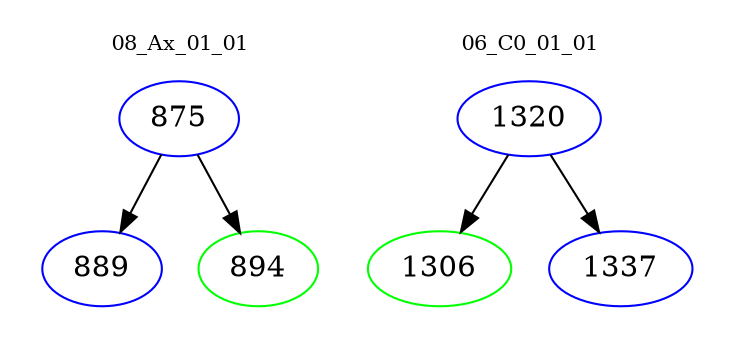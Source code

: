 digraph{
subgraph cluster_0 {
color = white
label = "08_Ax_01_01";
fontsize=10;
T0_875 [label="875", color="blue"]
T0_875 -> T0_889 [color="black"]
T0_889 [label="889", color="blue"]
T0_875 -> T0_894 [color="black"]
T0_894 [label="894", color="green"]
}
subgraph cluster_1 {
color = white
label = "06_C0_01_01";
fontsize=10;
T1_1320 [label="1320", color="blue"]
T1_1320 -> T1_1306 [color="black"]
T1_1306 [label="1306", color="green"]
T1_1320 -> T1_1337 [color="black"]
T1_1337 [label="1337", color="blue"]
}
}
